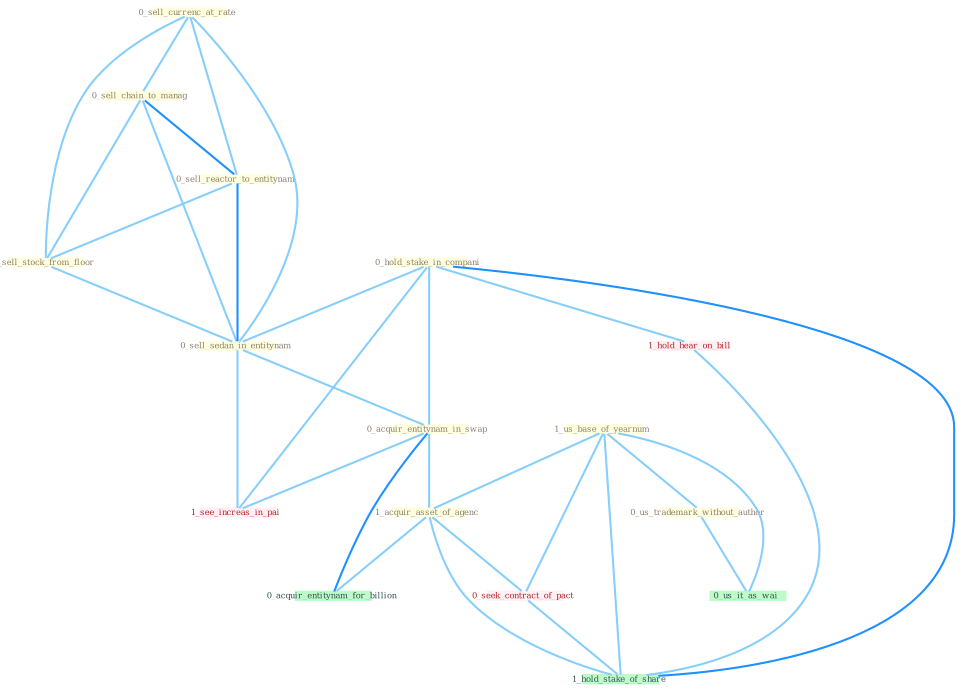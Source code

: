 Graph G{ 
    node
    [shape=polygon,style=filled,width=.5,height=.06,color="#BDFCC9",fixedsize=true,fontsize=4,
    fontcolor="#2f4f4f"];
    {node
    [color="#ffffe0", fontcolor="#8b7d6b"] "1_us_base_of_yearnum " "0_sell_currenc_at_rate " "0_us_trademark_without_author " "0_hold_stake_in_compani " "0_sell_chain_to_manag " "0_sell_reactor_to_entitynam " "0_sell_stock_from_floor " "0_sell_sedan_in_entitynam " "0_acquir_entitynam_in_swap " "1_acquir_asset_of_agenc "}
{node [color="#fff0f5", fontcolor="#b22222"] "0_seek_contract_of_pact " "1_see_increas_in_pai " "1_hold_hear_on_bill "}
edge [color="#B0E2FF"];

	"1_us_base_of_yearnum " -- "0_us_trademark_without_author " [w="1", color="#87cefa" ];
	"1_us_base_of_yearnum " -- "1_acquir_asset_of_agenc " [w="1", color="#87cefa" ];
	"1_us_base_of_yearnum " -- "0_seek_contract_of_pact " [w="1", color="#87cefa" ];
	"1_us_base_of_yearnum " -- "0_us_it_as_wai " [w="1", color="#87cefa" ];
	"1_us_base_of_yearnum " -- "1_hold_stake_of_share " [w="1", color="#87cefa" ];
	"0_sell_currenc_at_rate " -- "0_sell_chain_to_manag " [w="1", color="#87cefa" ];
	"0_sell_currenc_at_rate " -- "0_sell_reactor_to_entitynam " [w="1", color="#87cefa" ];
	"0_sell_currenc_at_rate " -- "0_sell_stock_from_floor " [w="1", color="#87cefa" ];
	"0_sell_currenc_at_rate " -- "0_sell_sedan_in_entitynam " [w="1", color="#87cefa" ];
	"0_us_trademark_without_author " -- "0_us_it_as_wai " [w="1", color="#87cefa" ];
	"0_hold_stake_in_compani " -- "0_sell_sedan_in_entitynam " [w="1", color="#87cefa" ];
	"0_hold_stake_in_compani " -- "0_acquir_entitynam_in_swap " [w="1", color="#87cefa" ];
	"0_hold_stake_in_compani " -- "1_see_increas_in_pai " [w="1", color="#87cefa" ];
	"0_hold_stake_in_compani " -- "1_hold_hear_on_bill " [w="1", color="#87cefa" ];
	"0_hold_stake_in_compani " -- "1_hold_stake_of_share " [w="2", color="#1e90ff" , len=0.8];
	"0_sell_chain_to_manag " -- "0_sell_reactor_to_entitynam " [w="2", color="#1e90ff" , len=0.8];
	"0_sell_chain_to_manag " -- "0_sell_stock_from_floor " [w="1", color="#87cefa" ];
	"0_sell_chain_to_manag " -- "0_sell_sedan_in_entitynam " [w="1", color="#87cefa" ];
	"0_sell_reactor_to_entitynam " -- "0_sell_stock_from_floor " [w="1", color="#87cefa" ];
	"0_sell_reactor_to_entitynam " -- "0_sell_sedan_in_entitynam " [w="2", color="#1e90ff" , len=0.8];
	"0_sell_stock_from_floor " -- "0_sell_sedan_in_entitynam " [w="1", color="#87cefa" ];
	"0_sell_sedan_in_entitynam " -- "0_acquir_entitynam_in_swap " [w="1", color="#87cefa" ];
	"0_sell_sedan_in_entitynam " -- "1_see_increas_in_pai " [w="1", color="#87cefa" ];
	"0_acquir_entitynam_in_swap " -- "1_acquir_asset_of_agenc " [w="1", color="#87cefa" ];
	"0_acquir_entitynam_in_swap " -- "0_acquir_entitynam_for_billion " [w="2", color="#1e90ff" , len=0.8];
	"0_acquir_entitynam_in_swap " -- "1_see_increas_in_pai " [w="1", color="#87cefa" ];
	"1_acquir_asset_of_agenc " -- "0_seek_contract_of_pact " [w="1", color="#87cefa" ];
	"1_acquir_asset_of_agenc " -- "0_acquir_entitynam_for_billion " [w="1", color="#87cefa" ];
	"1_acquir_asset_of_agenc " -- "1_hold_stake_of_share " [w="1", color="#87cefa" ];
	"0_seek_contract_of_pact " -- "1_hold_stake_of_share " [w="1", color="#87cefa" ];
	"1_hold_hear_on_bill " -- "1_hold_stake_of_share " [w="1", color="#87cefa" ];
}